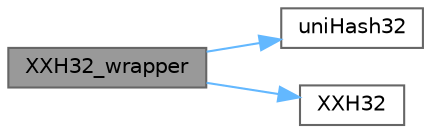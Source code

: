 digraph "XXH32_wrapper"
{
 // LATEX_PDF_SIZE
  bgcolor="transparent";
  edge [fontname=Helvetica,fontsize=10,labelfontname=Helvetica,labelfontsize=10];
  node [fontname=Helvetica,fontsize=10,shape=box,height=0.2,width=0.4];
  rankdir="LR";
  Node1 [id="Node000001",label="XXH32_wrapper",height=0.2,width=0.4,color="gray40", fillcolor="grey60", style="filled", fontcolor="black",tooltip=" "];
  Node1 -> Node2 [id="edge1_Node000001_Node000002",color="steelblue1",style="solid",tooltip=" "];
  Node2 [id="Node000002",label="uniHash32",height=0.2,width=0.4,color="grey40", fillcolor="white", style="filled",URL="$collisions_2hashes_8h.html#a5bd2df2ff0bc46b8260be0e30ff6e263",tooltip=" "];
  Node1 -> Node3 [id="edge2_Node000001_Node000003",color="steelblue1",style="solid",tooltip=" "];
  Node3 [id="Node000003",label="XXH32",height=0.2,width=0.4,color="grey40", fillcolor="white", style="filled",URL="$group___x_x_h32__family.html#ga49360c30d0eef2cd4e20cabfe6ab1c55",tooltip="Calculates the 32-bit hash of input using xxHash32."];
}
